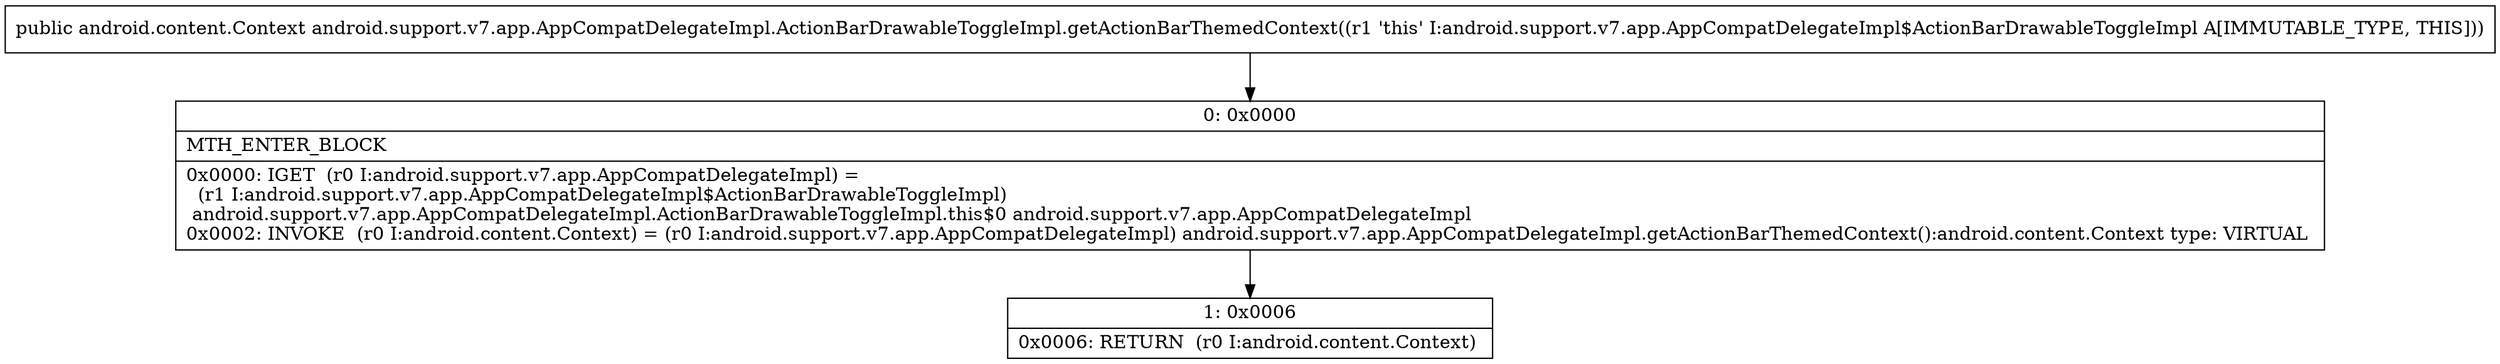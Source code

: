 digraph "CFG forandroid.support.v7.app.AppCompatDelegateImpl.ActionBarDrawableToggleImpl.getActionBarThemedContext()Landroid\/content\/Context;" {
Node_0 [shape=record,label="{0\:\ 0x0000|MTH_ENTER_BLOCK\l|0x0000: IGET  (r0 I:android.support.v7.app.AppCompatDelegateImpl) = \l  (r1 I:android.support.v7.app.AppCompatDelegateImpl$ActionBarDrawableToggleImpl)\l android.support.v7.app.AppCompatDelegateImpl.ActionBarDrawableToggleImpl.this$0 android.support.v7.app.AppCompatDelegateImpl \l0x0002: INVOKE  (r0 I:android.content.Context) = (r0 I:android.support.v7.app.AppCompatDelegateImpl) android.support.v7.app.AppCompatDelegateImpl.getActionBarThemedContext():android.content.Context type: VIRTUAL \l}"];
Node_1 [shape=record,label="{1\:\ 0x0006|0x0006: RETURN  (r0 I:android.content.Context) \l}"];
MethodNode[shape=record,label="{public android.content.Context android.support.v7.app.AppCompatDelegateImpl.ActionBarDrawableToggleImpl.getActionBarThemedContext((r1 'this' I:android.support.v7.app.AppCompatDelegateImpl$ActionBarDrawableToggleImpl A[IMMUTABLE_TYPE, THIS])) }"];
MethodNode -> Node_0;
Node_0 -> Node_1;
}


